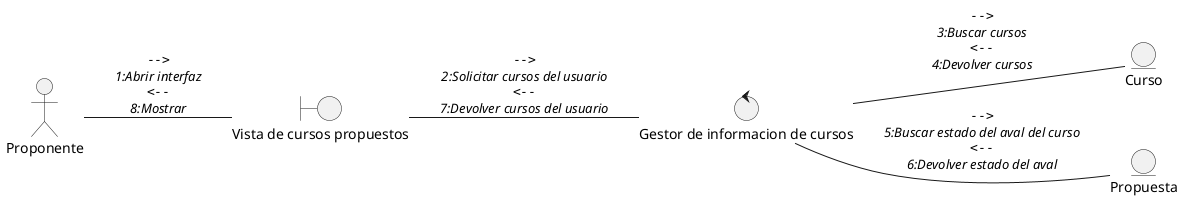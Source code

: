 @startuml DisciplinaDeAnalisisDiagramaDeColaboracionVerCursosPropuestos
left to right direction

actor "Proponente" as actorProponente

entity "Curso" as entidadCurso
entity "Propuesta" as entidadPropuesta

boundary "Vista de cursos propuestos" as vistaCursosPropuestos

control "Gestor de informacion de cursos" as ctrlGestorInformacionCursos

actorProponente -- vistaCursosPropuestos : ""-->""\n//1:Abrir interfaz//\n""<--""\n//8:Mostrar//
vistaCursosPropuestos -- ctrlGestorInformacionCursos : ""-->""\n//2:Solicitar cursos del usuario//\n""<--""\n//7:Devolver cursos del usuario//
ctrlGestorInformacionCursos -- entidadCurso : ""-->""\n//3:Buscar cursos//\n""<--""\n//4:Devolver cursos//
ctrlGestorInformacionCursos -- entidadPropuesta : ""-->""\n//5:Buscar estado del aval del curso//\n""<--""\n//6:Devolver estado del aval//


@enduml